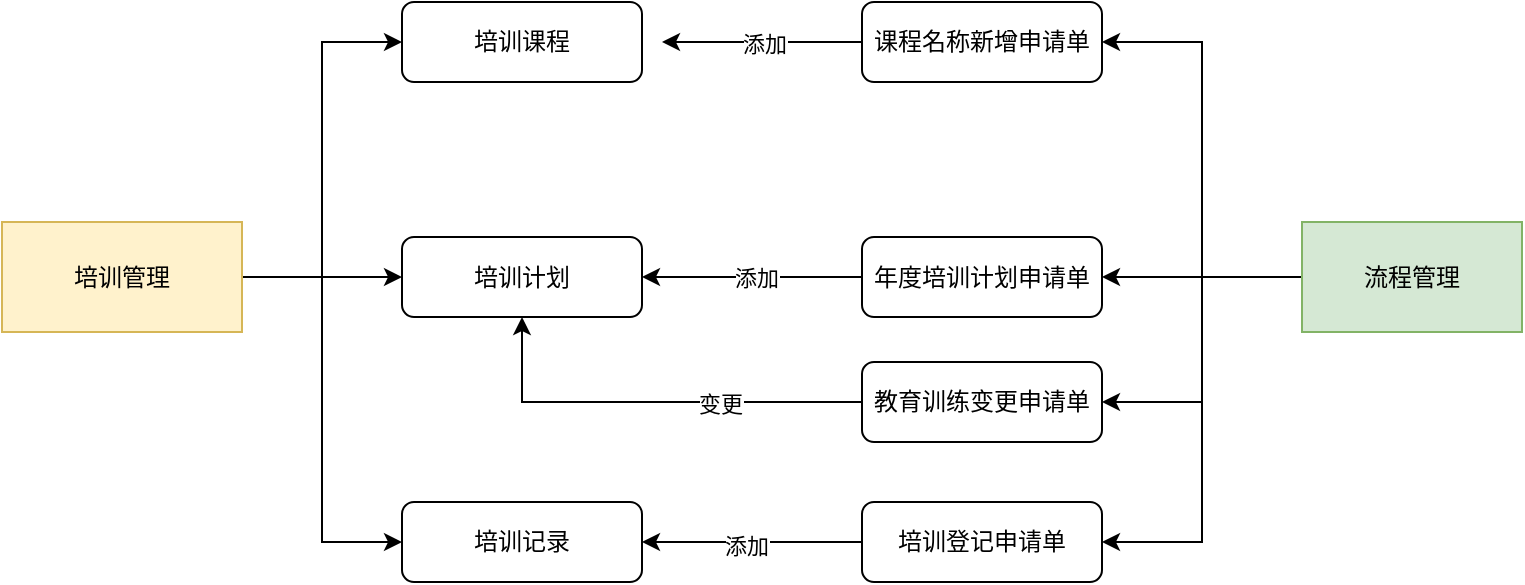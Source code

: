 <mxfile version="21.6.2" type="github">
  <diagram id="C5RBs43oDa-KdzZeNtuy" name="Page-1">
    <mxGraphModel dx="979" dy="436" grid="0" gridSize="10" guides="1" tooltips="1" connect="1" arrows="1" fold="1" page="1" pageScale="1" pageWidth="827" pageHeight="1169" math="0" shadow="0">
      <root>
        <mxCell id="WIyWlLk6GJQsqaUBKTNV-0" />
        <mxCell id="WIyWlLk6GJQsqaUBKTNV-1" parent="WIyWlLk6GJQsqaUBKTNV-0" />
        <mxCell id="MFFNeZ-gPFepNFc-t78L-12" style="edgeStyle=orthogonalEdgeStyle;rounded=0;orthogonalLoop=1;jettySize=auto;html=1;exitX=1;exitY=0.5;exitDx=0;exitDy=0;entryX=0;entryY=0.5;entryDx=0;entryDy=0;" edge="1" parent="WIyWlLk6GJQsqaUBKTNV-1" source="MFFNeZ-gPFepNFc-t78L-5" target="MFFNeZ-gPFepNFc-t78L-6">
          <mxGeometry relative="1" as="geometry" />
        </mxCell>
        <mxCell id="MFFNeZ-gPFepNFc-t78L-13" style="edgeStyle=orthogonalEdgeStyle;rounded=0;orthogonalLoop=1;jettySize=auto;html=1;exitX=1;exitY=0.5;exitDx=0;exitDy=0;entryX=0;entryY=0.5;entryDx=0;entryDy=0;" edge="1" parent="WIyWlLk6GJQsqaUBKTNV-1" source="MFFNeZ-gPFepNFc-t78L-5" target="MFFNeZ-gPFepNFc-t78L-7">
          <mxGeometry relative="1" as="geometry" />
        </mxCell>
        <mxCell id="MFFNeZ-gPFepNFc-t78L-14" style="edgeStyle=orthogonalEdgeStyle;rounded=0;orthogonalLoop=1;jettySize=auto;html=1;exitX=1;exitY=0.5;exitDx=0;exitDy=0;entryX=0;entryY=0.5;entryDx=0;entryDy=0;" edge="1" parent="WIyWlLk6GJQsqaUBKTNV-1" source="MFFNeZ-gPFepNFc-t78L-5" target="MFFNeZ-gPFepNFc-t78L-8">
          <mxGeometry relative="1" as="geometry" />
        </mxCell>
        <mxCell id="MFFNeZ-gPFepNFc-t78L-5" value="培训管理" style="rounded=0;whiteSpace=wrap;html=1;fillColor=#fff2cc;strokeColor=#d6b656;" vertex="1" parent="WIyWlLk6GJQsqaUBKTNV-1">
          <mxGeometry x="40" y="210" width="120" height="55" as="geometry" />
        </mxCell>
        <mxCell id="MFFNeZ-gPFepNFc-t78L-6" value="培训课程" style="rounded=1;whiteSpace=wrap;html=1;fontSize=12;glass=0;strokeWidth=1;shadow=0;" vertex="1" parent="WIyWlLk6GJQsqaUBKTNV-1">
          <mxGeometry x="240" y="100" width="120" height="40" as="geometry" />
        </mxCell>
        <mxCell id="MFFNeZ-gPFepNFc-t78L-7" value="培训计划" style="rounded=1;whiteSpace=wrap;html=1;fontSize=12;glass=0;strokeWidth=1;shadow=0;" vertex="1" parent="WIyWlLk6GJQsqaUBKTNV-1">
          <mxGeometry x="240" y="217.5" width="120" height="40" as="geometry" />
        </mxCell>
        <mxCell id="MFFNeZ-gPFepNFc-t78L-8" value="培训记录" style="rounded=1;whiteSpace=wrap;html=1;fontSize=12;glass=0;strokeWidth=1;shadow=0;" vertex="1" parent="WIyWlLk6GJQsqaUBKTNV-1">
          <mxGeometry x="240" y="350" width="120" height="40" as="geometry" />
        </mxCell>
        <mxCell id="MFFNeZ-gPFepNFc-t78L-16" style="edgeStyle=orthogonalEdgeStyle;rounded=0;orthogonalLoop=1;jettySize=auto;html=1;" edge="1" parent="WIyWlLk6GJQsqaUBKTNV-1" source="MFFNeZ-gPFepNFc-t78L-15">
          <mxGeometry relative="1" as="geometry">
            <mxPoint x="370" y="120" as="targetPoint" />
          </mxGeometry>
        </mxCell>
        <mxCell id="MFFNeZ-gPFepNFc-t78L-17" value="添加" style="edgeLabel;html=1;align=center;verticalAlign=middle;resizable=0;points=[];" vertex="1" connectable="0" parent="MFFNeZ-gPFepNFc-t78L-16">
          <mxGeometry x="-0.008" relative="1" as="geometry">
            <mxPoint as="offset" />
          </mxGeometry>
        </mxCell>
        <mxCell id="MFFNeZ-gPFepNFc-t78L-15" value="课程名称新增申请单" style="rounded=1;whiteSpace=wrap;html=1;fontSize=12;glass=0;strokeWidth=1;shadow=0;" vertex="1" parent="WIyWlLk6GJQsqaUBKTNV-1">
          <mxGeometry x="470" y="100" width="120" height="40" as="geometry" />
        </mxCell>
        <mxCell id="MFFNeZ-gPFepNFc-t78L-19" style="edgeStyle=orthogonalEdgeStyle;rounded=0;orthogonalLoop=1;jettySize=auto;html=1;exitX=0;exitY=0.5;exitDx=0;exitDy=0;entryX=1;entryY=0.5;entryDx=0;entryDy=0;" edge="1" parent="WIyWlLk6GJQsqaUBKTNV-1" source="MFFNeZ-gPFepNFc-t78L-18" target="MFFNeZ-gPFepNFc-t78L-7">
          <mxGeometry relative="1" as="geometry" />
        </mxCell>
        <mxCell id="MFFNeZ-gPFepNFc-t78L-20" value="添加" style="edgeLabel;html=1;align=center;verticalAlign=middle;resizable=0;points=[];" vertex="1" connectable="0" parent="MFFNeZ-gPFepNFc-t78L-19">
          <mxGeometry x="-0.036" relative="1" as="geometry">
            <mxPoint as="offset" />
          </mxGeometry>
        </mxCell>
        <mxCell id="MFFNeZ-gPFepNFc-t78L-18" value="年度培训计划申请单" style="rounded=1;whiteSpace=wrap;html=1;fontSize=12;glass=0;strokeWidth=1;shadow=0;" vertex="1" parent="WIyWlLk6GJQsqaUBKTNV-1">
          <mxGeometry x="470" y="217.5" width="120" height="40" as="geometry" />
        </mxCell>
        <mxCell id="MFFNeZ-gPFepNFc-t78L-23" style="edgeStyle=orthogonalEdgeStyle;rounded=0;orthogonalLoop=1;jettySize=auto;html=1;entryX=0.5;entryY=1;entryDx=0;entryDy=0;" edge="1" parent="WIyWlLk6GJQsqaUBKTNV-1" source="MFFNeZ-gPFepNFc-t78L-22" target="MFFNeZ-gPFepNFc-t78L-7">
          <mxGeometry relative="1" as="geometry" />
        </mxCell>
        <mxCell id="MFFNeZ-gPFepNFc-t78L-24" value="变更" style="edgeLabel;html=1;align=center;verticalAlign=middle;resizable=0;points=[];" vertex="1" connectable="0" parent="MFFNeZ-gPFepNFc-t78L-23">
          <mxGeometry x="-0.332" y="1" relative="1" as="geometry">
            <mxPoint as="offset" />
          </mxGeometry>
        </mxCell>
        <mxCell id="MFFNeZ-gPFepNFc-t78L-22" value="教育训练变更申请单" style="rounded=1;whiteSpace=wrap;html=1;fontSize=12;glass=0;strokeWidth=1;shadow=0;" vertex="1" parent="WIyWlLk6GJQsqaUBKTNV-1">
          <mxGeometry x="470" y="280" width="120" height="40" as="geometry" />
        </mxCell>
        <mxCell id="MFFNeZ-gPFepNFc-t78L-26" style="edgeStyle=orthogonalEdgeStyle;rounded=0;orthogonalLoop=1;jettySize=auto;html=1;exitX=0;exitY=0.5;exitDx=0;exitDy=0;entryX=1;entryY=0.5;entryDx=0;entryDy=0;" edge="1" parent="WIyWlLk6GJQsqaUBKTNV-1" source="MFFNeZ-gPFepNFc-t78L-25" target="MFFNeZ-gPFepNFc-t78L-8">
          <mxGeometry relative="1" as="geometry" />
        </mxCell>
        <mxCell id="MFFNeZ-gPFepNFc-t78L-27" value="添加" style="edgeLabel;html=1;align=center;verticalAlign=middle;resizable=0;points=[];" vertex="1" connectable="0" parent="MFFNeZ-gPFepNFc-t78L-26">
          <mxGeometry x="0.054" y="2" relative="1" as="geometry">
            <mxPoint as="offset" />
          </mxGeometry>
        </mxCell>
        <mxCell id="MFFNeZ-gPFepNFc-t78L-25" value="培训登记申请单" style="rounded=1;whiteSpace=wrap;html=1;fontSize=12;glass=0;strokeWidth=1;shadow=0;" vertex="1" parent="WIyWlLk6GJQsqaUBKTNV-1">
          <mxGeometry x="470" y="350" width="120" height="40" as="geometry" />
        </mxCell>
        <mxCell id="MFFNeZ-gPFepNFc-t78L-29" style="edgeStyle=orthogonalEdgeStyle;rounded=0;orthogonalLoop=1;jettySize=auto;html=1;exitX=0;exitY=0.5;exitDx=0;exitDy=0;entryX=1;entryY=0.5;entryDx=0;entryDy=0;" edge="1" parent="WIyWlLk6GJQsqaUBKTNV-1" source="MFFNeZ-gPFepNFc-t78L-28" target="MFFNeZ-gPFepNFc-t78L-15">
          <mxGeometry relative="1" as="geometry" />
        </mxCell>
        <mxCell id="MFFNeZ-gPFepNFc-t78L-30" style="edgeStyle=orthogonalEdgeStyle;rounded=0;orthogonalLoop=1;jettySize=auto;html=1;exitX=0;exitY=0.5;exitDx=0;exitDy=0;entryX=1;entryY=0.5;entryDx=0;entryDy=0;" edge="1" parent="WIyWlLk6GJQsqaUBKTNV-1" source="MFFNeZ-gPFepNFc-t78L-28" target="MFFNeZ-gPFepNFc-t78L-18">
          <mxGeometry relative="1" as="geometry" />
        </mxCell>
        <mxCell id="MFFNeZ-gPFepNFc-t78L-31" style="edgeStyle=orthogonalEdgeStyle;rounded=0;orthogonalLoop=1;jettySize=auto;html=1;exitX=0;exitY=0.5;exitDx=0;exitDy=0;entryX=1;entryY=0.5;entryDx=0;entryDy=0;" edge="1" parent="WIyWlLk6GJQsqaUBKTNV-1" source="MFFNeZ-gPFepNFc-t78L-28" target="MFFNeZ-gPFepNFc-t78L-22">
          <mxGeometry relative="1" as="geometry" />
        </mxCell>
        <mxCell id="MFFNeZ-gPFepNFc-t78L-32" style="edgeStyle=orthogonalEdgeStyle;rounded=0;orthogonalLoop=1;jettySize=auto;html=1;exitX=0;exitY=0.5;exitDx=0;exitDy=0;entryX=1;entryY=0.5;entryDx=0;entryDy=0;" edge="1" parent="WIyWlLk6GJQsqaUBKTNV-1" source="MFFNeZ-gPFepNFc-t78L-28" target="MFFNeZ-gPFepNFc-t78L-25">
          <mxGeometry relative="1" as="geometry" />
        </mxCell>
        <mxCell id="MFFNeZ-gPFepNFc-t78L-28" value="流程管理" style="rounded=0;whiteSpace=wrap;html=1;fillColor=#d5e8d4;strokeColor=#82b366;" vertex="1" parent="WIyWlLk6GJQsqaUBKTNV-1">
          <mxGeometry x="690" y="210" width="110" height="55" as="geometry" />
        </mxCell>
      </root>
    </mxGraphModel>
  </diagram>
</mxfile>
